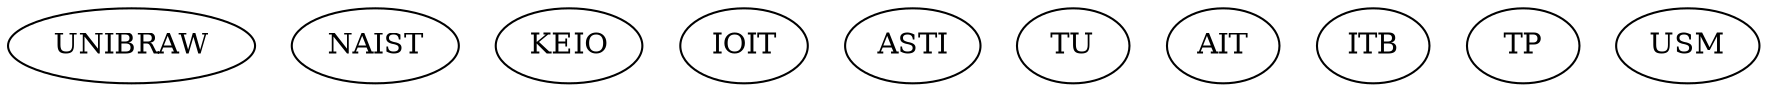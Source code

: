 digraph  {
0 [Internal=1, id=0, label=UNIBRAW];
1 [Internal=1, id=1, label=NAIST];
2 [Internal=1, id=2, label=KEIO];
3 [Internal=1, id=3, label=IOIT];
4 [Internal=1, id=4, label=ASTI];
5 [Internal=1, id=5, label=TU];
6 [Internal=1, id=6, label=AIT];
7 [Internal=1, id=7, label=ITB];
8 [Internal=1, id=8, label=TP];
9 [Internal=1, id=9, label=USM];
}
